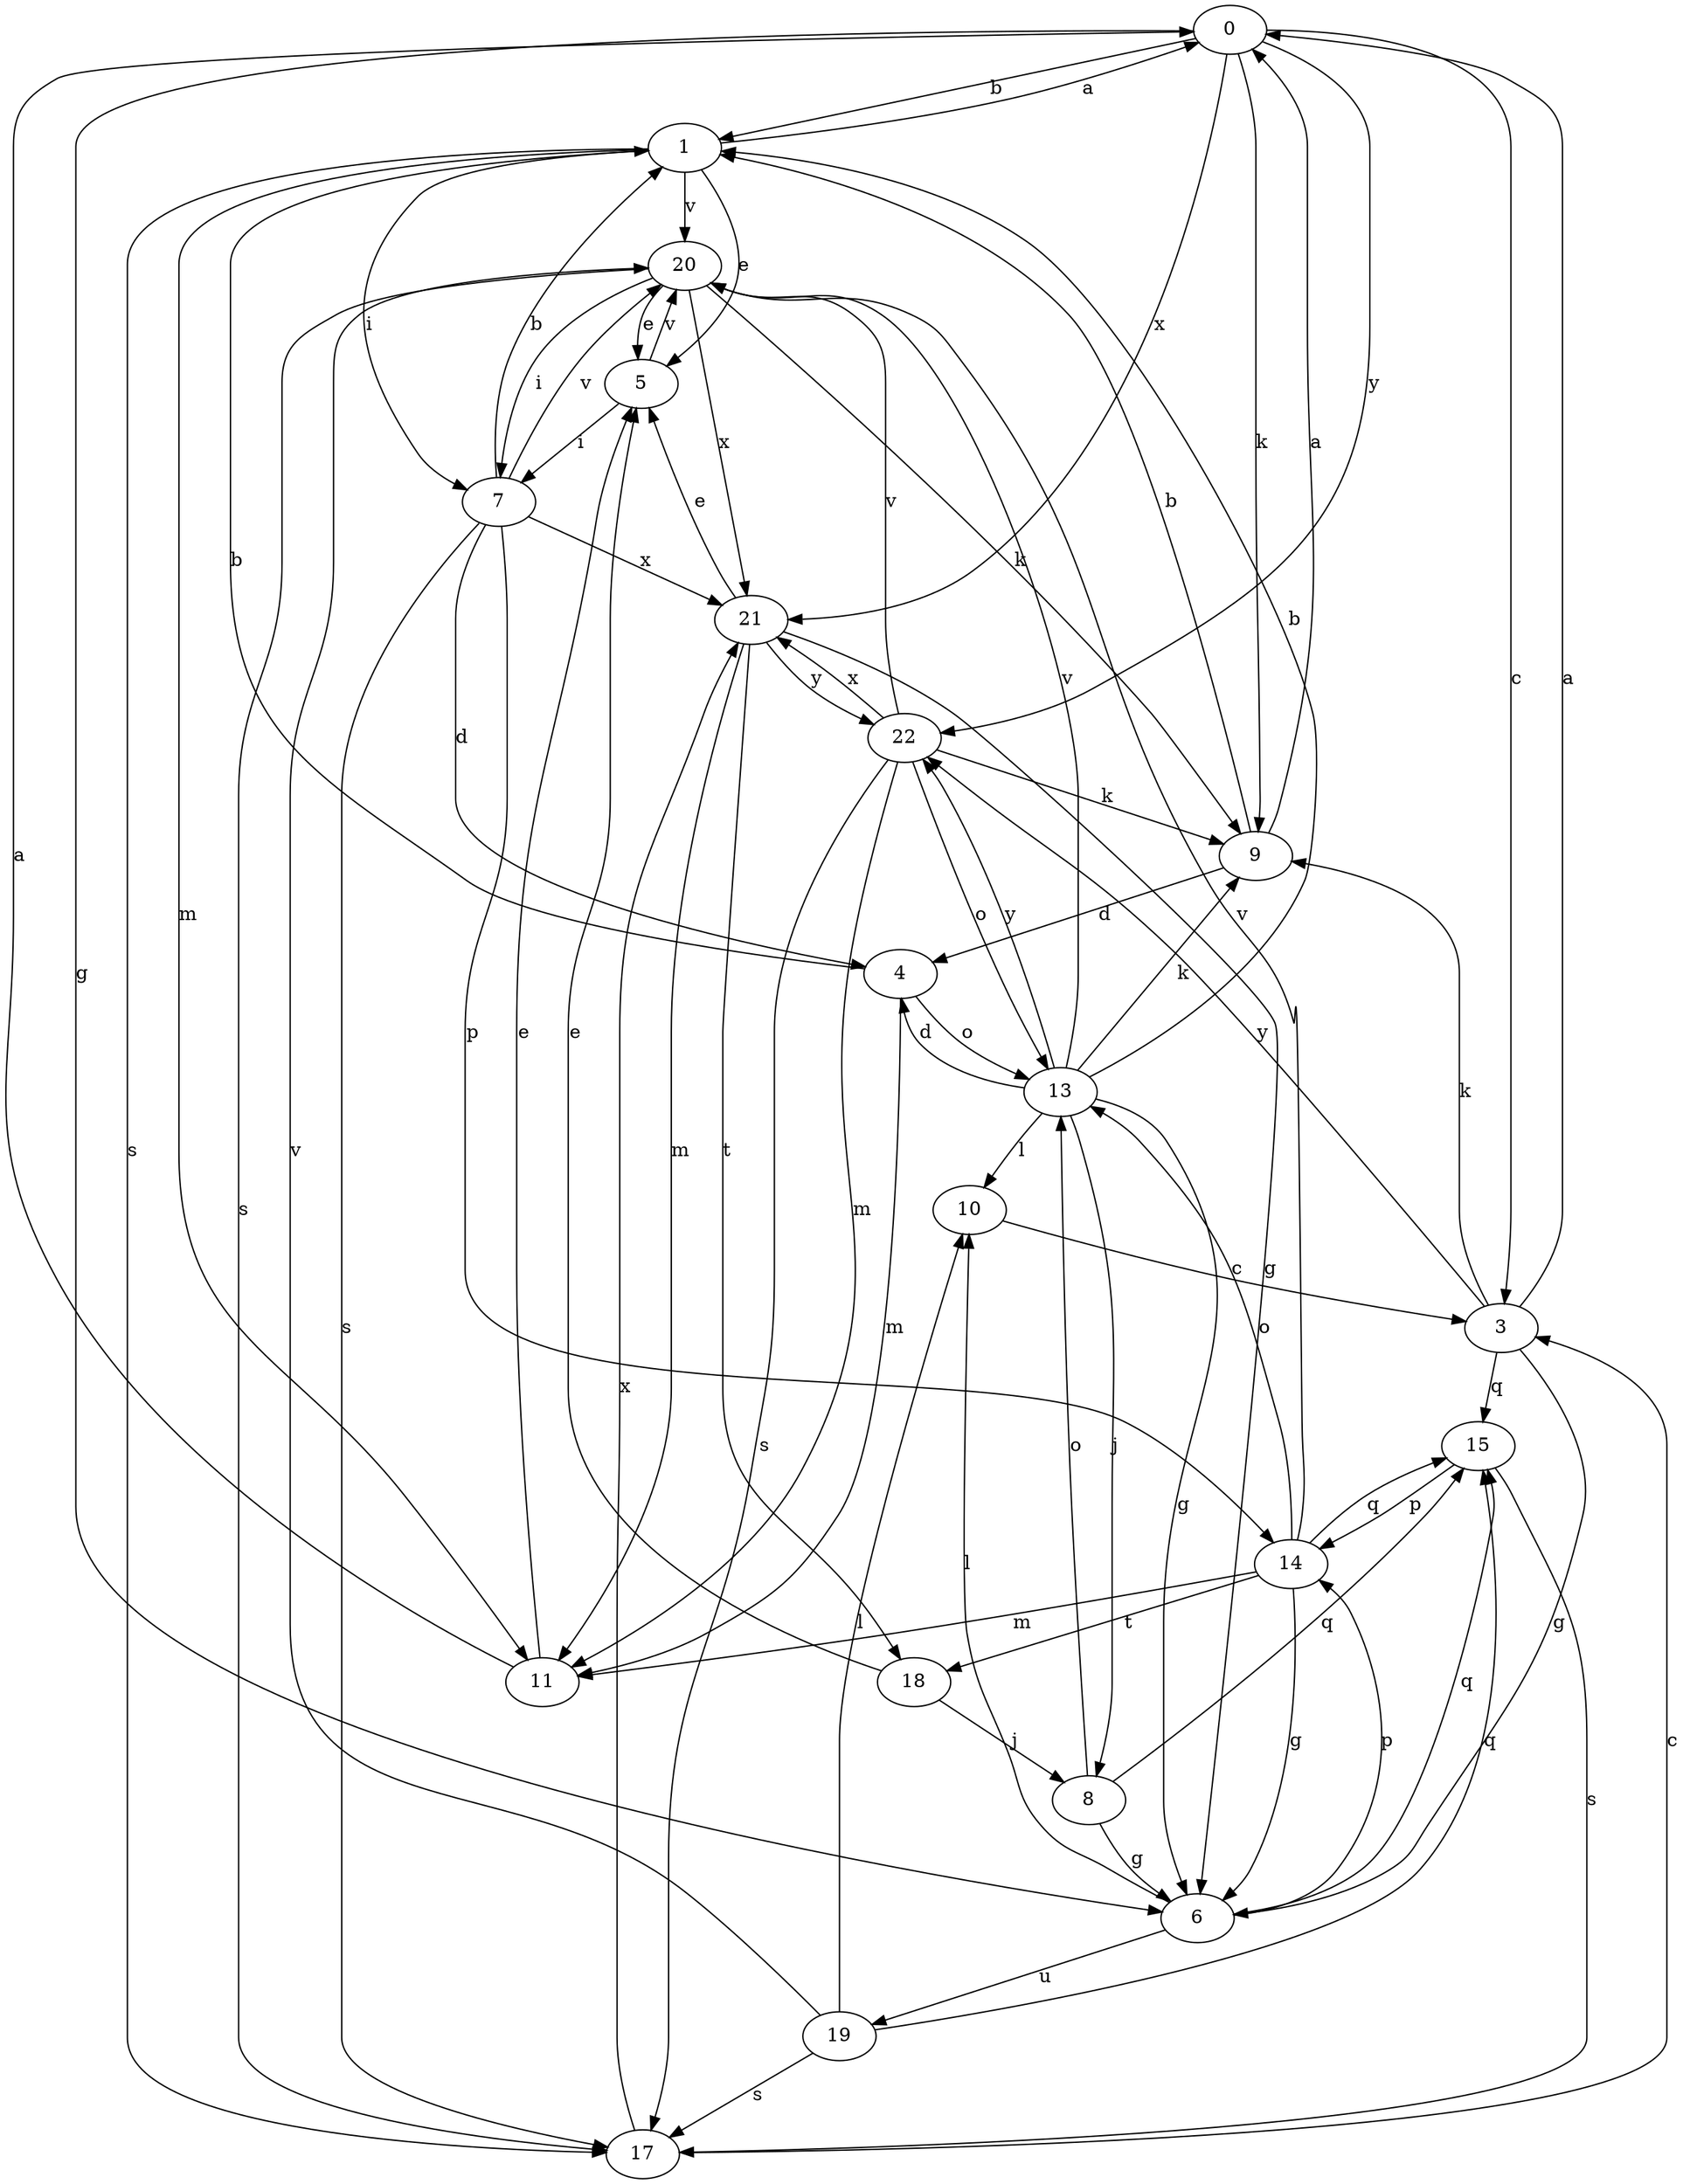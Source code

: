 strict digraph  {
0;
1;
3;
4;
5;
6;
7;
8;
9;
10;
11;
13;
14;
15;
17;
18;
19;
20;
21;
22;
0 -> 1  [label=b];
0 -> 3  [label=c];
0 -> 6  [label=g];
0 -> 9  [label=k];
0 -> 21  [label=x];
0 -> 22  [label=y];
1 -> 0  [label=a];
1 -> 5  [label=e];
1 -> 7  [label=i];
1 -> 11  [label=m];
1 -> 17  [label=s];
1 -> 20  [label=v];
3 -> 0  [label=a];
3 -> 6  [label=g];
3 -> 9  [label=k];
3 -> 15  [label=q];
3 -> 22  [label=y];
4 -> 1  [label=b];
4 -> 11  [label=m];
4 -> 13  [label=o];
5 -> 7  [label=i];
5 -> 20  [label=v];
6 -> 10  [label=l];
6 -> 14  [label=p];
6 -> 15  [label=q];
6 -> 19  [label=u];
7 -> 1  [label=b];
7 -> 4  [label=d];
7 -> 14  [label=p];
7 -> 17  [label=s];
7 -> 20  [label=v];
7 -> 21  [label=x];
8 -> 6  [label=g];
8 -> 13  [label=o];
8 -> 15  [label=q];
9 -> 0  [label=a];
9 -> 1  [label=b];
9 -> 4  [label=d];
10 -> 3  [label=c];
11 -> 0  [label=a];
11 -> 5  [label=e];
13 -> 1  [label=b];
13 -> 4  [label=d];
13 -> 6  [label=g];
13 -> 8  [label=j];
13 -> 9  [label=k];
13 -> 10  [label=l];
13 -> 20  [label=v];
13 -> 22  [label=y];
14 -> 6  [label=g];
14 -> 11  [label=m];
14 -> 13  [label=o];
14 -> 15  [label=q];
14 -> 18  [label=t];
14 -> 20  [label=v];
15 -> 14  [label=p];
15 -> 17  [label=s];
17 -> 3  [label=c];
17 -> 21  [label=x];
18 -> 5  [label=e];
18 -> 8  [label=j];
19 -> 10  [label=l];
19 -> 15  [label=q];
19 -> 17  [label=s];
19 -> 20  [label=v];
20 -> 5  [label=e];
20 -> 7  [label=i];
20 -> 9  [label=k];
20 -> 17  [label=s];
20 -> 21  [label=x];
21 -> 5  [label=e];
21 -> 6  [label=g];
21 -> 11  [label=m];
21 -> 18  [label=t];
21 -> 22  [label=y];
22 -> 9  [label=k];
22 -> 11  [label=m];
22 -> 13  [label=o];
22 -> 17  [label=s];
22 -> 20  [label=v];
22 -> 21  [label=x];
}
